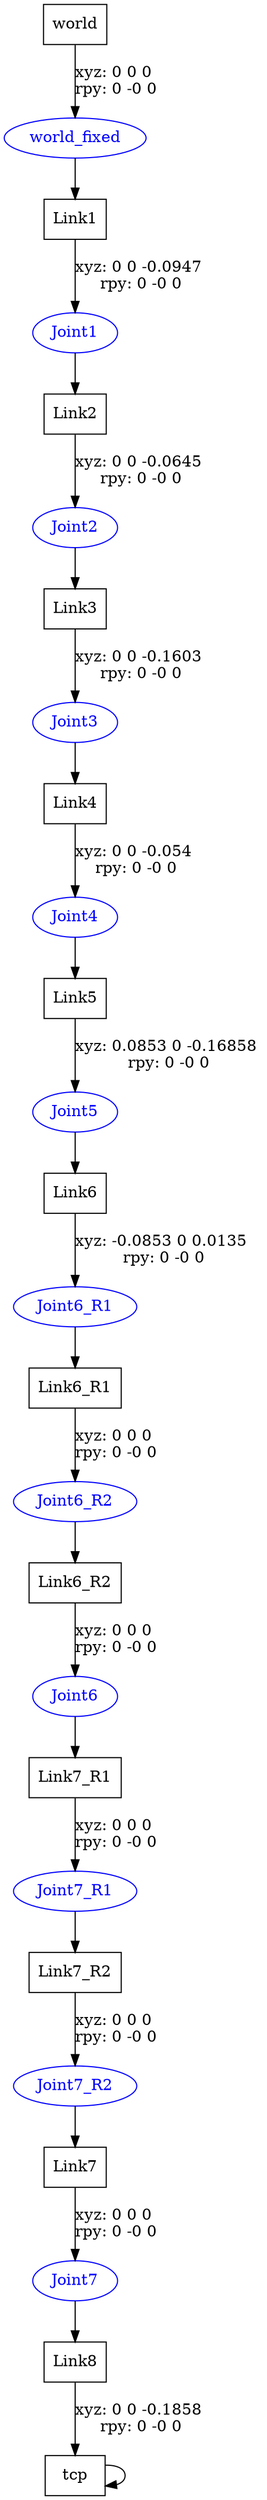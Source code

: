 digraph G {
node [shape=box];
"world" [label="world"];
"Link1" [label="Link1"];
"Link2" [label="Link2"];
"Link3" [label="Link3"];
"Link4" [label="Link4"];
"Link5" [label="Link5"];
"Link6" [label="Link6"];
"Link6_R1" [label="Link6_R1"];
"Link6_R2" [label="Link6_R2"];
"Link7_R1" [label="Link7_R1"];
"Link7_R2" [label="Link7_R2"];
"Link7" [label="Link7"];
"Link8" [label="Link8"];
"tcp" [label="tcp"];
node [shape=ellipse, color=blue, fontcolor=blue];
"world" -> "world_fixed" [label="xyz: 0 0 0 \nrpy: 0 -0 0"]
"world_fixed" -> "Link1"
"Link1" -> "Joint1" [label="xyz: 0 0 -0.0947 \nrpy: 0 -0 0"]
"Joint1" -> "Link2"
"Link2" -> "Joint2" [label="xyz: 0 0 -0.0645 \nrpy: 0 -0 0"]
"Joint2" -> "Link3"
"Link3" -> "Joint3" [label="xyz: 0 0 -0.1603 \nrpy: 0 -0 0"]
"Joint3" -> "Link4"
"Link4" -> "Joint4" [label="xyz: 0 0 -0.054 \nrpy: 0 -0 0"]
"Joint4" -> "Link5"
"Link5" -> "Joint5" [label="xyz: 0.0853 0 -0.16858 \nrpy: 0 -0 0"]
"Joint5" -> "Link6"
"Link6" -> "Joint6_R1" [label="xyz: -0.0853 0 0.0135 \nrpy: 0 -0 0"]
"Joint6_R1" -> "Link6_R1"
"Link6_R1" -> "Joint6_R2" [label="xyz: 0 0 0 \nrpy: 0 -0 0"]
"Joint6_R2" -> "Link6_R2"
"Link6_R2" -> "Joint6" [label="xyz: 0 0 0 \nrpy: 0 -0 0"]
"Joint6" -> "Link7_R1"
"Link7_R1" -> "Joint7_R1" [label="xyz: 0 0 0 \nrpy: 0 -0 0"]
"Joint7_R1" -> "Link7_R2"
"Link7_R2" -> "Joint7_R2" [label="xyz: 0 0 0 \nrpy: 0 -0 0"]
"Joint7_R2" -> "Link7"
"Link7" -> "Joint7" [label="xyz: 0 0 0 \nrpy: 0 -0 0"]
"Joint7" -> "Link8"
"Link8" -> "tcp" [label="xyz: 0 0 -0.1858 \nrpy: 0 -0 0"]
"tcp" -> "tcp"
}
